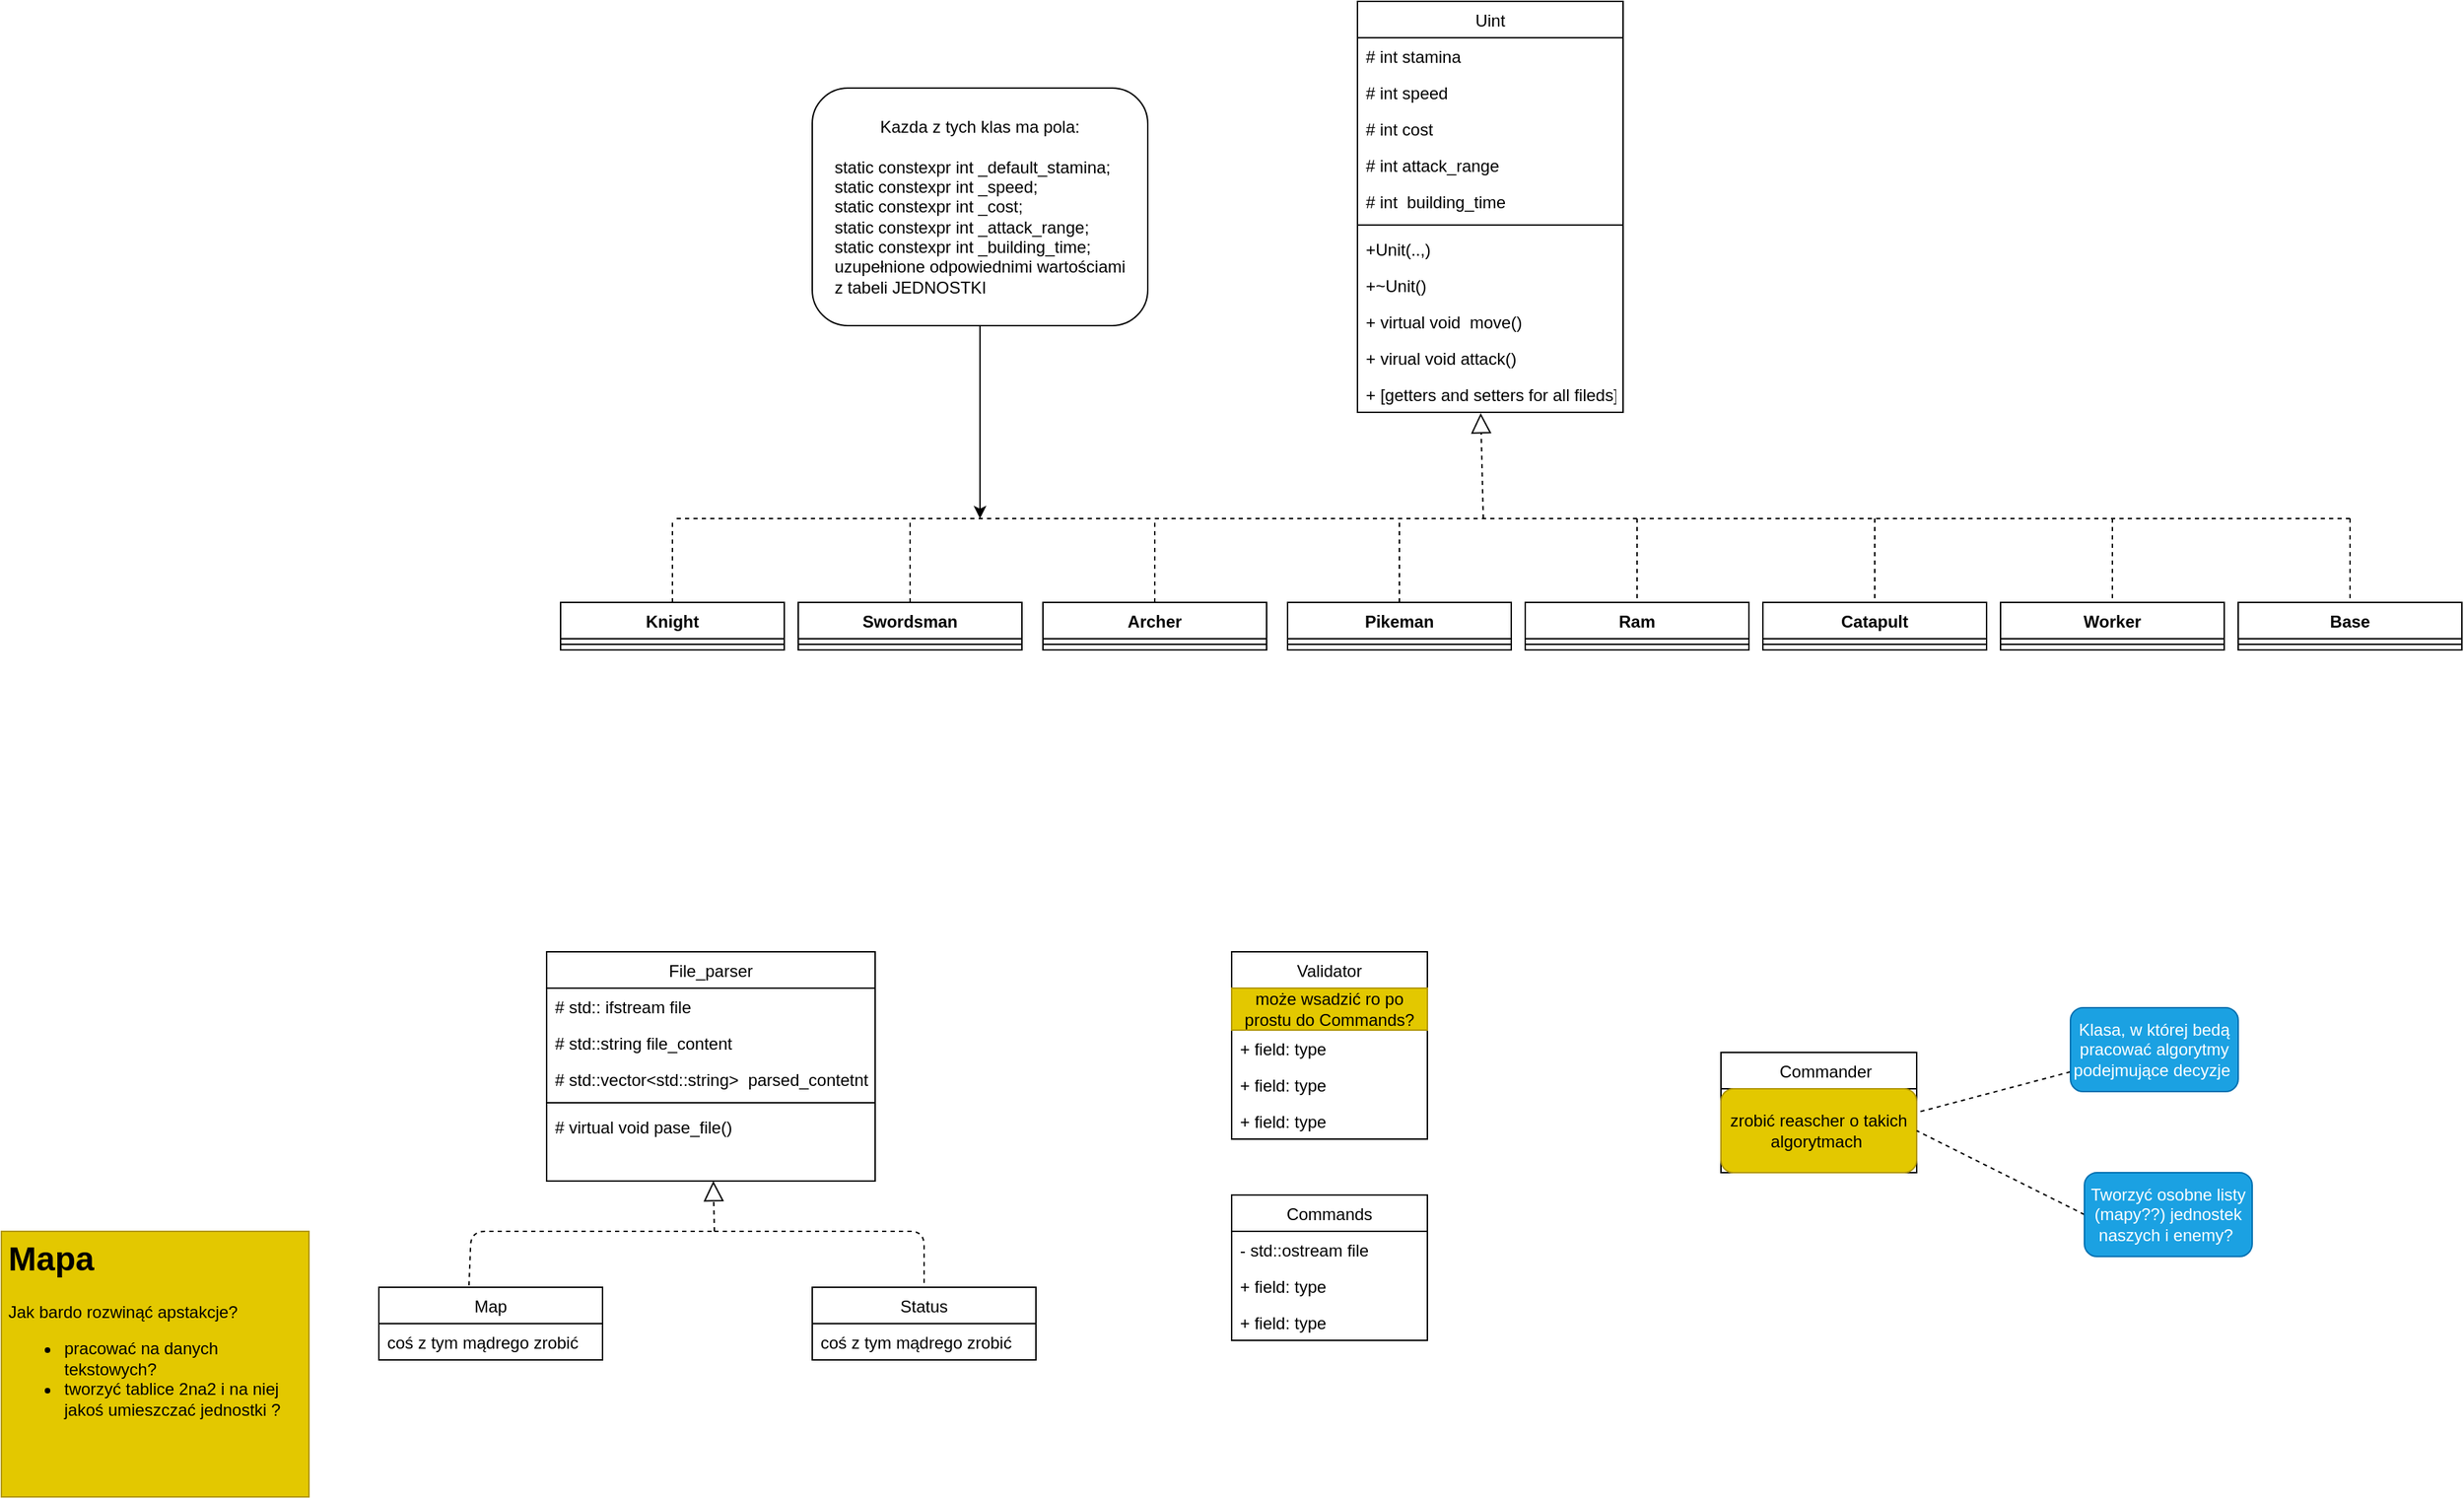 <mxfile>
    <diagram id="IRDZw3fAhUUEOGb23K9v" name="Page-1">
        <mxGraphModel dx="3972" dy="1914" grid="1" gridSize="10" guides="1" tooltips="1" connect="1" arrows="1" fold="1" page="0" pageScale="1" pageWidth="850" pageHeight="1100" math="0" shadow="0">
            <root>
                <mxCell id="0"/>
                <mxCell id="1" parent="0"/>
                <mxCell id="51" value="Uint" style="swimlane;fontStyle=0;childLayout=stackLayout;horizontal=1;startSize=26;fillColor=none;horizontalStack=0;resizeParent=1;resizeParentMax=0;resizeLast=0;collapsible=1;marginBottom=0;strokeColor=default;" parent="1" vertex="1">
                    <mxGeometry x="-80" y="-30" width="190" height="294" as="geometry"/>
                </mxCell>
                <mxCell id="52" value="# int stamina" style="text;strokeColor=none;fillColor=none;align=left;verticalAlign=top;spacingLeft=4;spacingRight=4;overflow=hidden;rotatable=0;points=[[0,0.5],[1,0.5]];portConstraint=eastwest;" parent="51" vertex="1">
                    <mxGeometry y="26" width="190" height="26" as="geometry"/>
                </mxCell>
                <mxCell id="53" value="# int speed" style="text;strokeColor=none;fillColor=none;align=left;verticalAlign=top;spacingLeft=4;spacingRight=4;overflow=hidden;rotatable=0;points=[[0,0.5],[1,0.5]];portConstraint=eastwest;" parent="51" vertex="1">
                    <mxGeometry y="52" width="190" height="26" as="geometry"/>
                </mxCell>
                <mxCell id="54" value="# int cost" style="text;strokeColor=none;fillColor=none;align=left;verticalAlign=top;spacingLeft=4;spacingRight=4;overflow=hidden;rotatable=0;points=[[0,0.5],[1,0.5]];portConstraint=eastwest;" parent="51" vertex="1">
                    <mxGeometry y="78" width="190" height="26" as="geometry"/>
                </mxCell>
                <mxCell id="59" value="# int attack_range  " style="text;strokeColor=none;fillColor=none;align=left;verticalAlign=top;spacingLeft=4;spacingRight=4;overflow=hidden;rotatable=0;points=[[0,0.5],[1,0.5]];portConstraint=eastwest;" parent="51" vertex="1">
                    <mxGeometry y="104" width="190" height="26" as="geometry"/>
                </mxCell>
                <mxCell id="58" value="# int  building_time" style="text;strokeColor=none;fillColor=none;align=left;verticalAlign=top;spacingLeft=4;spacingRight=4;overflow=hidden;rotatable=0;points=[[0,0.5],[1,0.5]];portConstraint=eastwest;" parent="51" vertex="1">
                    <mxGeometry y="130" width="190" height="26" as="geometry"/>
                </mxCell>
                <mxCell id="157" value="" style="line;strokeWidth=1;fillColor=none;align=left;verticalAlign=middle;spacingTop=-1;spacingLeft=3;spacingRight=3;rotatable=0;labelPosition=right;points=[];portConstraint=eastwest;strokeColor=inherit;" parent="51" vertex="1">
                    <mxGeometry y="156" width="190" height="8" as="geometry"/>
                </mxCell>
                <mxCell id="188" value="+Unit(..,)" style="text;strokeColor=none;fillColor=none;align=left;verticalAlign=top;spacingLeft=4;spacingRight=4;overflow=hidden;rotatable=0;points=[[0,0.5],[1,0.5]];portConstraint=eastwest;" parent="51" vertex="1">
                    <mxGeometry y="164" width="190" height="26" as="geometry"/>
                </mxCell>
                <mxCell id="189" value="+~Unit()" style="text;strokeColor=none;fillColor=none;align=left;verticalAlign=top;spacingLeft=4;spacingRight=4;overflow=hidden;rotatable=0;points=[[0,0.5],[1,0.5]];portConstraint=eastwest;" parent="51" vertex="1">
                    <mxGeometry y="190" width="190" height="26" as="geometry"/>
                </mxCell>
                <mxCell id="57" value="+ virtual void  move()" style="text;strokeColor=none;fillColor=none;align=left;verticalAlign=top;spacingLeft=4;spacingRight=4;overflow=hidden;rotatable=0;points=[[0,0.5],[1,0.5]];portConstraint=eastwest;" parent="51" vertex="1">
                    <mxGeometry y="216" width="190" height="26" as="geometry"/>
                </mxCell>
                <mxCell id="56" value="+ virual void attack()" style="text;strokeColor=none;fillColor=none;align=left;verticalAlign=top;spacingLeft=4;spacingRight=4;overflow=hidden;rotatable=0;points=[[0,0.5],[1,0.5]];portConstraint=eastwest;" parent="51" vertex="1">
                    <mxGeometry y="242" width="190" height="26" as="geometry"/>
                </mxCell>
                <mxCell id="190" value="+ [getters and setters for all fileds]" style="text;strokeColor=none;fillColor=none;align=left;verticalAlign=top;spacingLeft=4;spacingRight=4;overflow=hidden;rotatable=0;points=[[0,0.5],[1,0.5]];portConstraint=eastwest;" parent="51" vertex="1">
                    <mxGeometry y="268" width="190" height="26" as="geometry"/>
                </mxCell>
                <mxCell id="60" value="Knight" style="swimlane;fontStyle=1;align=center;verticalAlign=top;childLayout=stackLayout;horizontal=1;startSize=26;horizontalStack=0;resizeParent=1;resizeParentMax=0;resizeLast=0;collapsible=1;marginBottom=0;strokeColor=default;" parent="1" vertex="1">
                    <mxGeometry x="-650" y="400" width="160" height="34" as="geometry"/>
                </mxCell>
                <mxCell id="62" value="" style="line;strokeWidth=1;fillColor=none;align=left;verticalAlign=middle;spacingTop=-1;spacingLeft=3;spacingRight=3;rotatable=0;labelPosition=right;points=[];portConstraint=eastwest;strokeColor=inherit;" parent="60" vertex="1">
                    <mxGeometry y="26" width="160" height="8" as="geometry"/>
                </mxCell>
                <mxCell id="64" value="Swordsman" style="swimlane;fontStyle=1;align=center;verticalAlign=top;childLayout=stackLayout;horizontal=1;startSize=26;horizontalStack=0;resizeParent=1;resizeParentMax=0;resizeLast=0;collapsible=1;marginBottom=0;strokeColor=default;" parent="1" vertex="1">
                    <mxGeometry x="-480" y="400" width="160" height="34" as="geometry"/>
                </mxCell>
                <mxCell id="66" value="" style="line;strokeWidth=1;fillColor=none;align=left;verticalAlign=middle;spacingTop=-1;spacingLeft=3;spacingRight=3;rotatable=0;labelPosition=right;points=[];portConstraint=eastwest;strokeColor=inherit;" parent="64" vertex="1">
                    <mxGeometry y="26" width="160" height="8" as="geometry"/>
                </mxCell>
                <mxCell id="68" value="Ram" style="swimlane;fontStyle=1;align=center;verticalAlign=top;childLayout=stackLayout;horizontal=1;startSize=26;horizontalStack=0;resizeParent=1;resizeParentMax=0;resizeLast=0;collapsible=1;marginBottom=0;strokeColor=default;" parent="1" vertex="1">
                    <mxGeometry x="40" y="400" width="160" height="34" as="geometry"/>
                </mxCell>
                <mxCell id="70" value="" style="line;strokeWidth=1;fillColor=none;align=left;verticalAlign=middle;spacingTop=-1;spacingLeft=3;spacingRight=3;rotatable=0;labelPosition=right;points=[];portConstraint=eastwest;strokeColor=inherit;" parent="68" vertex="1">
                    <mxGeometry y="26" width="160" height="8" as="geometry"/>
                </mxCell>
                <mxCell id="72" value="Pikeman" style="swimlane;fontStyle=1;align=center;verticalAlign=top;childLayout=stackLayout;horizontal=1;startSize=26;horizontalStack=0;resizeParent=1;resizeParentMax=0;resizeLast=0;collapsible=1;marginBottom=0;strokeColor=default;" parent="1" vertex="1">
                    <mxGeometry x="-130" y="400" width="160" height="34" as="geometry">
                        <mxRectangle x="-130" y="400" width="90" height="30" as="alternateBounds"/>
                    </mxGeometry>
                </mxCell>
                <mxCell id="74" value="" style="line;strokeWidth=1;fillColor=none;align=left;verticalAlign=middle;spacingTop=-1;spacingLeft=3;spacingRight=3;rotatable=0;labelPosition=right;points=[];portConstraint=eastwest;strokeColor=inherit;" parent="72" vertex="1">
                    <mxGeometry y="26" width="160" height="8" as="geometry"/>
                </mxCell>
                <mxCell id="76" value="Archer" style="swimlane;fontStyle=1;align=center;verticalAlign=top;childLayout=stackLayout;horizontal=1;startSize=26;horizontalStack=0;resizeParent=1;resizeParentMax=0;resizeLast=0;collapsible=1;marginBottom=0;strokeColor=default;" parent="1" vertex="1">
                    <mxGeometry x="-305" y="400" width="160" height="34" as="geometry"/>
                </mxCell>
                <mxCell id="78" value="" style="line;strokeWidth=1;fillColor=none;align=left;verticalAlign=middle;spacingTop=-1;spacingLeft=3;spacingRight=3;rotatable=0;labelPosition=right;points=[];portConstraint=eastwest;strokeColor=inherit;" parent="76" vertex="1">
                    <mxGeometry y="26" width="160" height="8" as="geometry"/>
                </mxCell>
                <mxCell id="80" value="Catapult" style="swimlane;fontStyle=1;align=center;verticalAlign=top;childLayout=stackLayout;horizontal=1;startSize=26;horizontalStack=0;resizeParent=1;resizeParentMax=0;resizeLast=0;collapsible=1;marginBottom=0;strokeColor=default;" parent="1" vertex="1">
                    <mxGeometry x="210" y="400" width="160" height="34" as="geometry"/>
                </mxCell>
                <mxCell id="82" value="" style="line;strokeWidth=1;fillColor=none;align=left;verticalAlign=middle;spacingTop=-1;spacingLeft=3;spacingRight=3;rotatable=0;labelPosition=right;points=[];portConstraint=eastwest;strokeColor=inherit;" parent="80" vertex="1">
                    <mxGeometry y="26" width="160" height="8" as="geometry"/>
                </mxCell>
                <mxCell id="84" value="Worker" style="swimlane;fontStyle=1;align=center;verticalAlign=top;childLayout=stackLayout;horizontal=1;startSize=26;horizontalStack=0;resizeParent=1;resizeParentMax=0;resizeLast=0;collapsible=1;marginBottom=0;strokeColor=default;" parent="1" vertex="1">
                    <mxGeometry x="380" y="400" width="160" height="34" as="geometry"/>
                </mxCell>
                <mxCell id="86" value="" style="line;strokeWidth=1;fillColor=none;align=left;verticalAlign=middle;spacingTop=-1;spacingLeft=3;spacingRight=3;rotatable=0;labelPosition=right;points=[];portConstraint=eastwest;strokeColor=inherit;" parent="84" vertex="1">
                    <mxGeometry y="26" width="160" height="8" as="geometry"/>
                </mxCell>
                <mxCell id="88" value="Base" style="swimlane;fontStyle=1;align=center;verticalAlign=top;childLayout=stackLayout;horizontal=1;startSize=26;horizontalStack=0;resizeParent=1;resizeParentMax=0;resizeLast=0;collapsible=1;marginBottom=0;strokeColor=default;" parent="1" vertex="1">
                    <mxGeometry x="550" y="400" width="160" height="34" as="geometry"/>
                </mxCell>
                <mxCell id="90" value="" style="line;strokeWidth=1;fillColor=none;align=left;verticalAlign=middle;spacingTop=-1;spacingLeft=3;spacingRight=3;rotatable=0;labelPosition=right;points=[];portConstraint=eastwest;strokeColor=inherit;" parent="88" vertex="1">
                    <mxGeometry y="26" width="160" height="8" as="geometry"/>
                </mxCell>
                <mxCell id="113" value="Map" style="swimlane;fontStyle=0;childLayout=stackLayout;horizontal=1;startSize=26;fillColor=none;horizontalStack=0;resizeParent=1;resizeParentMax=0;resizeLast=0;collapsible=1;marginBottom=0;strokeColor=default;" parent="1" vertex="1">
                    <mxGeometry x="-780" y="890" width="160" height="52" as="geometry"/>
                </mxCell>
                <mxCell id="115" value="coś z tym mądrego zrobić" style="text;strokeColor=none;fillColor=none;align=left;verticalAlign=top;spacingLeft=4;spacingRight=4;overflow=hidden;rotatable=0;points=[[0,0.5],[1,0.5]];portConstraint=eastwest;" parent="113" vertex="1">
                    <mxGeometry y="26" width="160" height="26" as="geometry"/>
                </mxCell>
                <mxCell id="121" value="Status" style="swimlane;fontStyle=0;childLayout=stackLayout;horizontal=1;startSize=26;fillColor=none;horizontalStack=0;resizeParent=1;resizeParentMax=0;resizeLast=0;collapsible=1;marginBottom=0;strokeColor=default;" parent="1" vertex="1">
                    <mxGeometry x="-470" y="890" width="160" height="52" as="geometry"/>
                </mxCell>
                <mxCell id="122" value="coś z tym mądrego zrobić" style="text;strokeColor=none;fillColor=none;align=left;verticalAlign=top;spacingLeft=4;spacingRight=4;overflow=hidden;rotatable=0;points=[[0,0.5],[1,0.5]];portConstraint=eastwest;" parent="121" vertex="1">
                    <mxGeometry y="26" width="160" height="26" as="geometry"/>
                </mxCell>
                <mxCell id="125" value="Commands" style="swimlane;fontStyle=0;childLayout=stackLayout;horizontal=1;startSize=26;fillColor=none;horizontalStack=0;resizeParent=1;resizeParentMax=0;resizeLast=0;collapsible=1;marginBottom=0;strokeColor=default;" parent="1" vertex="1">
                    <mxGeometry x="-170" y="824" width="140" height="104" as="geometry"/>
                </mxCell>
                <mxCell id="126" value="- std::ostream file" style="text;strokeColor=none;fillColor=none;align=left;verticalAlign=top;spacingLeft=4;spacingRight=4;overflow=hidden;rotatable=0;points=[[0,0.5],[1,0.5]];portConstraint=eastwest;" parent="125" vertex="1">
                    <mxGeometry y="26" width="140" height="26" as="geometry"/>
                </mxCell>
                <mxCell id="127" value="+ field: type" style="text;strokeColor=none;fillColor=none;align=left;verticalAlign=top;spacingLeft=4;spacingRight=4;overflow=hidden;rotatable=0;points=[[0,0.5],[1,0.5]];portConstraint=eastwest;" parent="125" vertex="1">
                    <mxGeometry y="52" width="140" height="26" as="geometry"/>
                </mxCell>
                <mxCell id="128" value="+ field: type" style="text;strokeColor=none;fillColor=none;align=left;verticalAlign=top;spacingLeft=4;spacingRight=4;overflow=hidden;rotatable=0;points=[[0,0.5],[1,0.5]];portConstraint=eastwest;" parent="125" vertex="1">
                    <mxGeometry y="78" width="140" height="26" as="geometry"/>
                </mxCell>
                <mxCell id="129" value="File_parser" style="swimlane;fontStyle=0;childLayout=stackLayout;horizontal=1;startSize=26;fillColor=none;horizontalStack=0;resizeParent=1;resizeParentMax=0;resizeLast=0;collapsible=1;marginBottom=0;strokeColor=default;" parent="1" vertex="1">
                    <mxGeometry x="-660" y="650" width="235" height="164" as="geometry"/>
                </mxCell>
                <mxCell id="131" value="# std:: ifstream file" style="text;strokeColor=none;fillColor=none;align=left;verticalAlign=top;spacingLeft=4;spacingRight=4;overflow=hidden;rotatable=0;points=[[0,0.5],[1,0.5]];portConstraint=eastwest;" parent="129" vertex="1">
                    <mxGeometry y="26" width="235" height="26" as="geometry"/>
                </mxCell>
                <mxCell id="132" value="# std::string file_content" style="text;strokeColor=none;fillColor=none;align=left;verticalAlign=top;spacingLeft=4;spacingRight=4;overflow=hidden;rotatable=0;points=[[0,0.5],[1,0.5]];portConstraint=eastwest;" parent="129" vertex="1">
                    <mxGeometry y="52" width="235" height="26" as="geometry"/>
                </mxCell>
                <mxCell id="156" value="# std::vector&lt;std::string&gt;  parsed_contetnt" style="text;strokeColor=none;fillColor=none;align=left;verticalAlign=top;spacingLeft=4;spacingRight=4;overflow=hidden;rotatable=0;points=[[0,0.5],[1,0.5]];portConstraint=eastwest;" parent="129" vertex="1">
                    <mxGeometry y="78" width="235" height="26" as="geometry"/>
                </mxCell>
                <mxCell id="158" value="" style="line;strokeWidth=1;fillColor=none;align=left;verticalAlign=middle;spacingTop=-1;spacingLeft=3;spacingRight=3;rotatable=0;labelPosition=right;points=[];portConstraint=eastwest;strokeColor=inherit;" parent="129" vertex="1">
                    <mxGeometry y="104" width="235" height="8" as="geometry"/>
                </mxCell>
                <mxCell id="146" value="# virtual void pase_file()" style="text;strokeColor=none;fillColor=none;align=left;verticalAlign=top;spacingLeft=4;spacingRight=4;overflow=hidden;rotatable=0;points=[[0,0.5],[1,0.5]];portConstraint=eastwest;" parent="129" vertex="1">
                    <mxGeometry y="112" width="235" height="26" as="geometry"/>
                </mxCell>
                <mxCell id="140" style="text;strokeColor=none;fillColor=none;align=left;verticalAlign=top;spacingLeft=4;spacingRight=4;overflow=hidden;rotatable=0;points=[[0,0.5],[1,0.5]];portConstraint=eastwest;" parent="129" vertex="1">
                    <mxGeometry y="138" width="235" height="26" as="geometry"/>
                </mxCell>
                <mxCell id="145" value="" style="group" parent="1" vertex="1" connectable="0">
                    <mxGeometry x="-714" y="850" width="324" as="geometry"/>
                </mxCell>
                <mxCell id="135" value="" style="endArrow=block;dashed=1;endFill=0;endSize=12;html=1;elbow=vertical;" parent="145" target="129" edge="1">
                    <mxGeometry width="160" relative="1" as="geometry">
                        <mxPoint x="174" as="sourcePoint"/>
                        <mxPoint x="174" y="-50" as="targetPoint"/>
                    </mxGeometry>
                </mxCell>
                <mxCell id="137" value="" style="edgeStyle=none;orthogonalLoop=1;jettySize=auto;html=1;dashed=1;endArrow=none;endFill=0;elbow=vertical;exitX=0.403;exitY=-0.025;exitDx=0;exitDy=0;exitPerimeter=0;" parent="145" source="113" edge="1">
                    <mxGeometry width="80" relative="1" as="geometry">
                        <mxPoint x="134" y="90" as="sourcePoint"/>
                        <mxPoint x="174" as="targetPoint"/>
                        <Array as="points">
                            <mxPoint/>
                        </Array>
                    </mxGeometry>
                </mxCell>
                <mxCell id="138" value="" style="edgeStyle=none;orthogonalLoop=1;jettySize=auto;html=1;dashed=1;endArrow=none;endFill=0;elbow=vertical;entryX=0.5;entryY=0;entryDx=0;entryDy=0;" parent="145" target="121" edge="1">
                    <mxGeometry width="80" relative="1" as="geometry">
                        <mxPoint x="174" as="sourcePoint"/>
                        <mxPoint x="444" as="targetPoint"/>
                        <Array as="points">
                            <mxPoint x="324"/>
                        </Array>
                    </mxGeometry>
                </mxCell>
                <mxCell id="159" value="Validator" style="swimlane;fontStyle=0;childLayout=stackLayout;horizontal=1;startSize=26;fillColor=none;horizontalStack=0;resizeParent=1;resizeParentMax=0;resizeLast=0;collapsible=1;marginBottom=0;strokeColor=default;" parent="1" vertex="1">
                    <mxGeometry x="-170" y="650" width="140" height="134" as="geometry"/>
                </mxCell>
                <mxCell id="166" value="może wsadzić ro po prostu do Commands?" style="text;html=1;strokeColor=#B09500;fillColor=#e3c800;align=center;verticalAlign=middle;whiteSpace=wrap;rounded=0;fontColor=#000000;" parent="159" vertex="1">
                    <mxGeometry y="26" width="140" height="30" as="geometry"/>
                </mxCell>
                <mxCell id="160" value="+ field: type" style="text;strokeColor=none;fillColor=none;align=left;verticalAlign=top;spacingLeft=4;spacingRight=4;overflow=hidden;rotatable=0;points=[[0,0.5],[1,0.5]];portConstraint=eastwest;" parent="159" vertex="1">
                    <mxGeometry y="56" width="140" height="26" as="geometry"/>
                </mxCell>
                <mxCell id="161" value="+ field: type" style="text;strokeColor=none;fillColor=none;align=left;verticalAlign=top;spacingLeft=4;spacingRight=4;overflow=hidden;rotatable=0;points=[[0,0.5],[1,0.5]];portConstraint=eastwest;" parent="159" vertex="1">
                    <mxGeometry y="82" width="140" height="26" as="geometry"/>
                </mxCell>
                <mxCell id="162" value="+ field: type" style="text;strokeColor=none;fillColor=none;align=left;verticalAlign=top;spacingLeft=4;spacingRight=4;overflow=hidden;rotatable=0;points=[[0,0.5],[1,0.5]];portConstraint=eastwest;" parent="159" vertex="1">
                    <mxGeometry y="108" width="140" height="26" as="geometry"/>
                </mxCell>
                <mxCell id="168" value="    Commander " style="swimlane;fontStyle=0;childLayout=stackLayout;horizontal=1;startSize=26;fillColor=none;horizontalStack=0;resizeParent=1;resizeParentMax=0;resizeLast=0;collapsible=1;marginBottom=0;strokeColor=default;" parent="1" vertex="1">
                    <mxGeometry x="180" y="722" width="140" height="86" as="geometry"/>
                </mxCell>
                <mxCell id="177" value="zrobić reascher o takich algorytmach&amp;nbsp;" style="rounded=1;whiteSpace=wrap;html=1;strokeColor=#B09500;fillColor=#e3c800;fontColor=#000000;" parent="168" vertex="1">
                    <mxGeometry y="26" width="140" height="60" as="geometry"/>
                </mxCell>
                <mxCell id="176" style="edgeStyle=none;html=1;entryX=1;entryY=0.5;entryDx=0;entryDy=0;dashed=1;endArrow=none;endFill=0;elbow=vertical;" parent="1" source="173" target="168" edge="1">
                    <mxGeometry relative="1" as="geometry"/>
                </mxCell>
                <mxCell id="173" value="&lt;span style=&quot;color: rgb(255, 255, 255);&quot;&gt;Klasa, w której bedą pracować algorytmy podejmujące decyzje&amp;nbsp;&lt;/span&gt;" style="rounded=1;whiteSpace=wrap;html=1;strokeColor=#006EAF;fillColor=#1ba1e2;fontColor=#ffffff;" parent="1" vertex="1">
                    <mxGeometry x="430" y="690" width="120" height="60" as="geometry"/>
                </mxCell>
                <mxCell id="178" value="&lt;h1&gt;Mapa&lt;/h1&gt;&lt;div&gt;Jak bardo rozwinąć apstakcje?&amp;nbsp;&lt;/div&gt;&lt;div&gt;&lt;ul&gt;&lt;li&gt;pracować na danych tekstowych?&lt;/li&gt;&lt;li&gt;tworzyć tablice 2na2 i na niej jakoś umieszczać jednostki ?&lt;/li&gt;&lt;/ul&gt;&lt;/div&gt;" style="text;html=1;strokeColor=#B09500;fillColor=#e3c800;spacing=5;spacingTop=-20;whiteSpace=wrap;overflow=hidden;rounded=0;fontColor=#000000;" parent="1" vertex="1">
                    <mxGeometry x="-1050" y="850" width="220" height="190" as="geometry"/>
                </mxCell>
                <mxCell id="180" style="edgeStyle=none;html=1;exitX=0;exitY=0.5;exitDx=0;exitDy=0;entryX=1;entryY=0.5;entryDx=0;entryDy=0;dashed=1;endArrow=none;endFill=0;elbow=vertical;" parent="1" source="179" target="177" edge="1">
                    <mxGeometry relative="1" as="geometry"/>
                </mxCell>
                <mxCell id="179" value="Tworzyć osobne listy (mapy??) jednostek naszych i enemy?&amp;nbsp;&lt;br&gt;" style="rounded=1;whiteSpace=wrap;html=1;strokeColor=#006EAF;fillColor=#1ba1e2;fontColor=#ffffff;" parent="1" vertex="1">
                    <mxGeometry x="440" y="808" width="120" height="60" as="geometry"/>
                </mxCell>
                <mxCell id="191" value="" style="group" vertex="1" connectable="0" parent="1">
                    <mxGeometry x="-570" y="340" width="1200" height="30" as="geometry"/>
                </mxCell>
                <mxCell id="97" value="" style="endArrow=block;dashed=1;endFill=0;endSize=12;html=1;entryX=0.464;entryY=1.022;entryDx=0;entryDy=0;entryPerimeter=0;" parent="191" target="190" edge="1">
                    <mxGeometry width="160" relative="1" as="geometry">
                        <mxPoint x="580" as="sourcePoint"/>
                        <mxPoint x="580" y="-70" as="targetPoint"/>
                    </mxGeometry>
                </mxCell>
                <mxCell id="103" value="" style="edgeStyle=none;orthogonalLoop=1;jettySize=auto;html=1;endArrow=none;endFill=0;elbow=vertical;dashed=1;exitX=0.5;exitY=0;exitDx=0;exitDy=0;" parent="191" source="60" edge="1">
                    <mxGeometry width="80" relative="1" as="geometry">
                        <mxPoint x="30" y="-50" as="sourcePoint"/>
                        <mxPoint as="targetPoint"/>
                        <Array as="points"/>
                    </mxGeometry>
                </mxCell>
                <mxCell id="104" value="" style="edgeStyle=none;orthogonalLoop=1;jettySize=auto;html=1;endArrow=none;endFill=0;elbow=vertical;dashed=1;exitX=0.5;exitY=0;exitDx=0;exitDy=0;" parent="191" source="76" edge="1">
                    <mxGeometry width="80" relative="1" as="geometry">
                        <mxPoint x="350" y="50" as="sourcePoint"/>
                        <mxPoint x="345" as="targetPoint"/>
                        <Array as="points"/>
                    </mxGeometry>
                </mxCell>
                <mxCell id="105" value="" style="edgeStyle=none;orthogonalLoop=1;jettySize=auto;html=1;endArrow=none;endFill=0;elbow=vertical;dashed=1;exitX=0.5;exitY=0;exitDx=0;exitDy=0;" parent="191" source="72" edge="1">
                    <mxGeometry width="80" relative="1" as="geometry">
                        <mxPoint x="519.5" y="50" as="sourcePoint"/>
                        <mxPoint x="520" as="targetPoint"/>
                        <Array as="points"/>
                    </mxGeometry>
                </mxCell>
                <mxCell id="106" value="" style="edgeStyle=none;orthogonalLoop=1;jettySize=auto;html=1;endArrow=none;endFill=0;elbow=vertical;dashed=1;entryX=0.5;entryY=0;entryDx=0;entryDy=0;" parent="191" target="68" edge="1">
                    <mxGeometry width="80" relative="1" as="geometry">
                        <mxPoint x="690" as="sourcePoint"/>
                        <mxPoint x="110" y="-50" as="targetPoint"/>
                        <Array as="points"/>
                    </mxGeometry>
                </mxCell>
                <mxCell id="107" value="" style="edgeStyle=none;orthogonalLoop=1;jettySize=auto;html=1;endArrow=none;endFill=0;elbow=vertical;dashed=1;entryX=0.5;entryY=0;entryDx=0;entryDy=0;" parent="191" target="80" edge="1">
                    <mxGeometry width="80" relative="1" as="geometry">
                        <mxPoint x="860" as="sourcePoint"/>
                        <mxPoint x="40" y="30" as="targetPoint"/>
                        <Array as="points"/>
                    </mxGeometry>
                </mxCell>
                <mxCell id="108" value="" style="edgeStyle=none;orthogonalLoop=1;jettySize=auto;html=1;endArrow=none;endFill=0;elbow=vertical;dashed=1;entryX=0.5;entryY=0;entryDx=0;entryDy=0;" parent="191" target="84" edge="1">
                    <mxGeometry width="80" relative="1" as="geometry">
                        <mxPoint x="1030" as="sourcePoint"/>
                        <mxPoint x="50" y="40" as="targetPoint"/>
                        <Array as="points"/>
                    </mxGeometry>
                </mxCell>
                <mxCell id="109" value="" style="edgeStyle=none;orthogonalLoop=1;jettySize=auto;html=1;endArrow=none;endFill=0;elbow=vertical;dashed=1;entryX=0.5;entryY=0;entryDx=0;entryDy=0;" parent="191" target="88" edge="1">
                    <mxGeometry width="80" relative="1" as="geometry">
                        <mxPoint x="1200" as="sourcePoint"/>
                        <mxPoint x="60" y="50" as="targetPoint"/>
                        <Array as="points">
                            <mxPoint x="1200" y="30"/>
                        </Array>
                    </mxGeometry>
                </mxCell>
                <mxCell id="110" value="" style="edgeStyle=none;orthogonalLoop=1;jettySize=auto;html=1;endArrow=none;endFill=0;elbow=vertical;dashed=1;" parent="191" edge="1">
                    <mxGeometry width="80" relative="1" as="geometry">
                        <mxPoint x="1200" as="sourcePoint"/>
                        <mxPoint as="targetPoint"/>
                        <Array as="points"/>
                    </mxGeometry>
                </mxCell>
                <mxCell id="111" value="" style="edgeStyle=none;orthogonalLoop=1;jettySize=auto;html=1;endArrow=none;endFill=0;elbow=vertical;dashed=1;exitX=0.5;exitY=0;exitDx=0;exitDy=0;" parent="191" source="64" edge="1">
                    <mxGeometry width="80" relative="1" as="geometry">
                        <mxPoint x="230" y="-10" as="sourcePoint"/>
                        <mxPoint x="170" as="targetPoint"/>
                        <Array as="points"/>
                    </mxGeometry>
                </mxCell>
                <mxCell id="193" style="edgeStyle=none;html=1;" edge="1" parent="1" source="192">
                    <mxGeometry relative="1" as="geometry">
                        <mxPoint x="-350" y="340" as="targetPoint"/>
                    </mxGeometry>
                </mxCell>
                <mxCell id="192" value="Kazda z tych klas ma pola:&lt;br&gt;&lt;br&gt;&lt;div style=&quot;text-align: left;&quot;&gt;static constexpr int _default_stamina;&lt;/div&gt;&lt;div style=&quot;text-align: left;&quot;&gt;static constexpr int _speed;&lt;/div&gt;&lt;div style=&quot;text-align: left;&quot;&gt;static constexpr int _cost;&lt;/div&gt;&lt;div style=&quot;text-align: left;&quot;&gt;static constexpr int _attack_range;&lt;/div&gt;&lt;div style=&quot;text-align: left;&quot;&gt;static constexpr int _building_time;&lt;/div&gt;&lt;div style=&quot;text-align: left;&quot;&gt;uzupełnione odpowiednimi wartościami&lt;/div&gt;&lt;div style=&quot;text-align: left;&quot;&gt;z tabeli JEDNOSTKI&lt;/div&gt;" style="rounded=1;whiteSpace=wrap;html=1;" vertex="1" parent="1">
                    <mxGeometry x="-470" y="32" width="240" height="170" as="geometry"/>
                </mxCell>
            </root>
        </mxGraphModel>
    </diagram>
</mxfile>